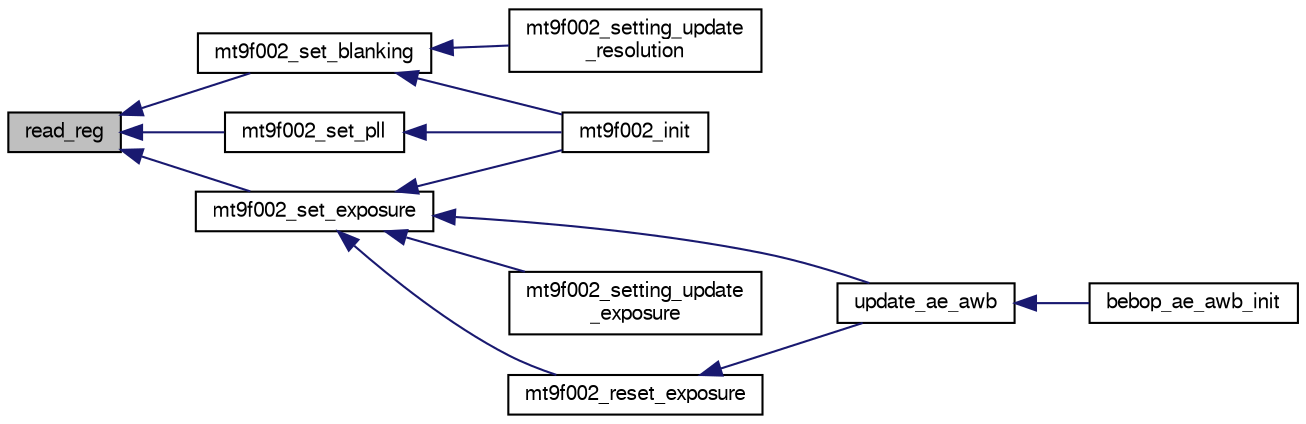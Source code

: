 digraph "read_reg"
{
  edge [fontname="FreeSans",fontsize="10",labelfontname="FreeSans",labelfontsize="10"];
  node [fontname="FreeSans",fontsize="10",shape=record];
  rankdir="LR";
  Node1 [label="read_reg",height=0.2,width=0.4,color="black", fillcolor="grey75", style="filled", fontcolor="black"];
  Node1 -> Node2 [dir="back",color="midnightblue",fontsize="10",style="solid",fontname="FreeSans"];
  Node2 [label="mt9f002_set_blanking",height=0.2,width=0.4,color="black", fillcolor="white", style="filled",URL="$mt9f002_8c.html#a36bbdbfc466a49d592b591d9d6a35b5f"];
  Node2 -> Node3 [dir="back",color="midnightblue",fontsize="10",style="solid",fontname="FreeSans"];
  Node3 [label="mt9f002_init",height=0.2,width=0.4,color="black", fillcolor="white", style="filled",URL="$mt9f002_8h.html#a8f43c3ad8d5ff841d1203ab6c760c8f0",tooltip="Initialisation of the Aptina MT9F002 CMOS sensor (front camera) "];
  Node2 -> Node4 [dir="back",color="midnightblue",fontsize="10",style="solid",fontname="FreeSans"];
  Node4 [label="mt9f002_setting_update\l_resolution",height=0.2,width=0.4,color="black", fillcolor="white", style="filled",URL="$mt9f002_8h.html#aa1e09e3bbb34e6f084cf490573ca1f32"];
  Node1 -> Node5 [dir="back",color="midnightblue",fontsize="10",style="solid",fontname="FreeSans"];
  Node5 [label="mt9f002_set_exposure",height=0.2,width=0.4,color="black", fillcolor="white", style="filled",URL="$mt9f002_8h.html#abcc9f0f2484aa96a4c1cef0c563fd62e",tooltip="Set the exposure configuration Depends on the blanking (and therefore the FPS) "];
  Node5 -> Node3 [dir="back",color="midnightblue",fontsize="10",style="solid",fontname="FreeSans"];
  Node5 -> Node6 [dir="back",color="midnightblue",fontsize="10",style="solid",fontname="FreeSans"];
  Node6 [label="mt9f002_reset_exposure",height=0.2,width=0.4,color="black", fillcolor="white", style="filled",URL="$mt9f002_8h.html#a107e8b9a036f53944cf021efd09ca617"];
  Node6 -> Node7 [dir="back",color="midnightblue",fontsize="10",style="solid",fontname="FreeSans"];
  Node7 [label="update_ae_awb",height=0.2,width=0.4,color="black", fillcolor="white", style="filled",URL="$bebop__ae__awb_8c.html#a8c0fd60f86284b6fea7ce86d81efcc04"];
  Node7 -> Node8 [dir="back",color="midnightblue",fontsize="10",style="solid",fontname="FreeSans"];
  Node8 [label="bebop_ae_awb_init",height=0.2,width=0.4,color="black", fillcolor="white", style="filled",URL="$bebop__ae__awb_8h.html#a488d91f59b9036f352ebc7fcafdedf7b"];
  Node5 -> Node9 [dir="back",color="midnightblue",fontsize="10",style="solid",fontname="FreeSans"];
  Node9 [label="mt9f002_setting_update\l_exposure",height=0.2,width=0.4,color="black", fillcolor="white", style="filled",URL="$mt9f002_8h.html#af63a6fbefe3f1f4b959f6b1610b0c9f1"];
  Node5 -> Node7 [dir="back",color="midnightblue",fontsize="10",style="solid",fontname="FreeSans"];
  Node1 -> Node10 [dir="back",color="midnightblue",fontsize="10",style="solid",fontname="FreeSans"];
  Node10 [label="mt9f002_set_pll",height=0.2,width=0.4,color="black", fillcolor="white", style="filled",URL="$mt9f002_8c.html#a938725d4136403996410307333abe9f7",tooltip="Set the PLL registers based on config. "];
  Node10 -> Node3 [dir="back",color="midnightblue",fontsize="10",style="solid",fontname="FreeSans"];
}
